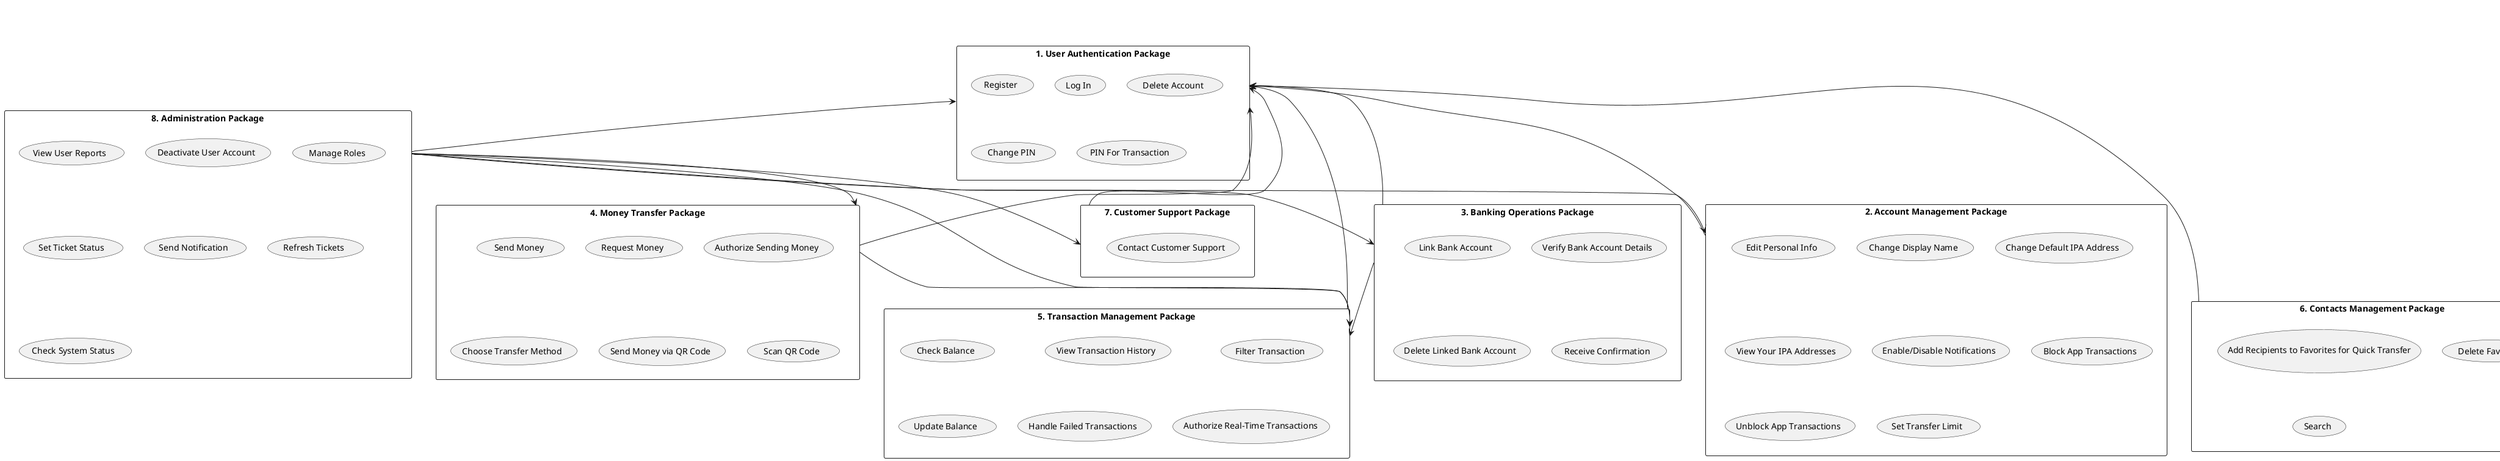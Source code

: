 @startuml FalsoPay Package Diagram

skinparam packageStyle rectangle
skinparam backgroundColor white
skinparam shadowing false

package "1. User Authentication Package" as Auth {
  usecase "Register"
  usecase "Log In"
  usecase "Delete Account"
  usecase "Change PIN"
  usecase "PIN For Transaction"
}

package "2. Account Management Package" as Account {
  usecase "Edit Personal Info"
  usecase "Change Display Name"
  usecase "Change Default IPA Address"
  usecase "View Your IPA Addresses"
  usecase "Enable/Disable Notifications"
  usecase "Block App Transactions"
  usecase "Unblock App Transactions"
  usecase "Set Transfer Limit"
}

package "3. Banking Operations Package" as Banking {
  usecase "Link Bank Account"
  usecase "Verify Bank Account Details"
  usecase "Delete Linked Bank Account"
  usecase "Receive Confirmation"
}

package "4. Money Transfer Package" as Transfer {
  usecase "Send Money"
  usecase "Request Money"
  usecase "Authorize Sending Money"
  usecase "Choose Transfer Method"
  usecase "Send Money via QR Code"
  usecase "Scan QR Code"
}

package "5. Transaction Management Package" as Transaction {
  usecase "Check Balance"
  usecase "View Transaction History"
  usecase "Filter Transaction"
  usecase "Update Balance"
  usecase "Handle Failed Transactions"
  usecase "Authorize Real-Time Transactions"
}

package "6. Contacts Management Package" as Contacts {
  usecase "Add Recipients to Favorites for Quick Transfer"
  usecase "Delete Favorite"
  usecase "Search"
}

package "7. Customer Support Package" as Support {
  usecase "Contact Customer Support"
}

package "8. Administration Package" as Admin {
  usecase "View User Reports"
  usecase "Deactivate User Account"
  usecase "Manage Roles"
  usecase "Set Ticket Status"
  usecase "Send Notification"
  usecase "Refresh Tickets"
  usecase "Check System Status"
}

' Package relationships
Auth <-- Account
Auth <-- Banking
Auth <-- Transfer
Auth <-- Transaction
Auth <-- Contacts
Auth <-- Support
Auth <-- Admin

Transfer --> Transaction
Banking --> Transaction
Admin --> Account
Admin --> Banking
Admin --> Transfer
Admin --> Transaction
Admin --> Support

@enduml 
